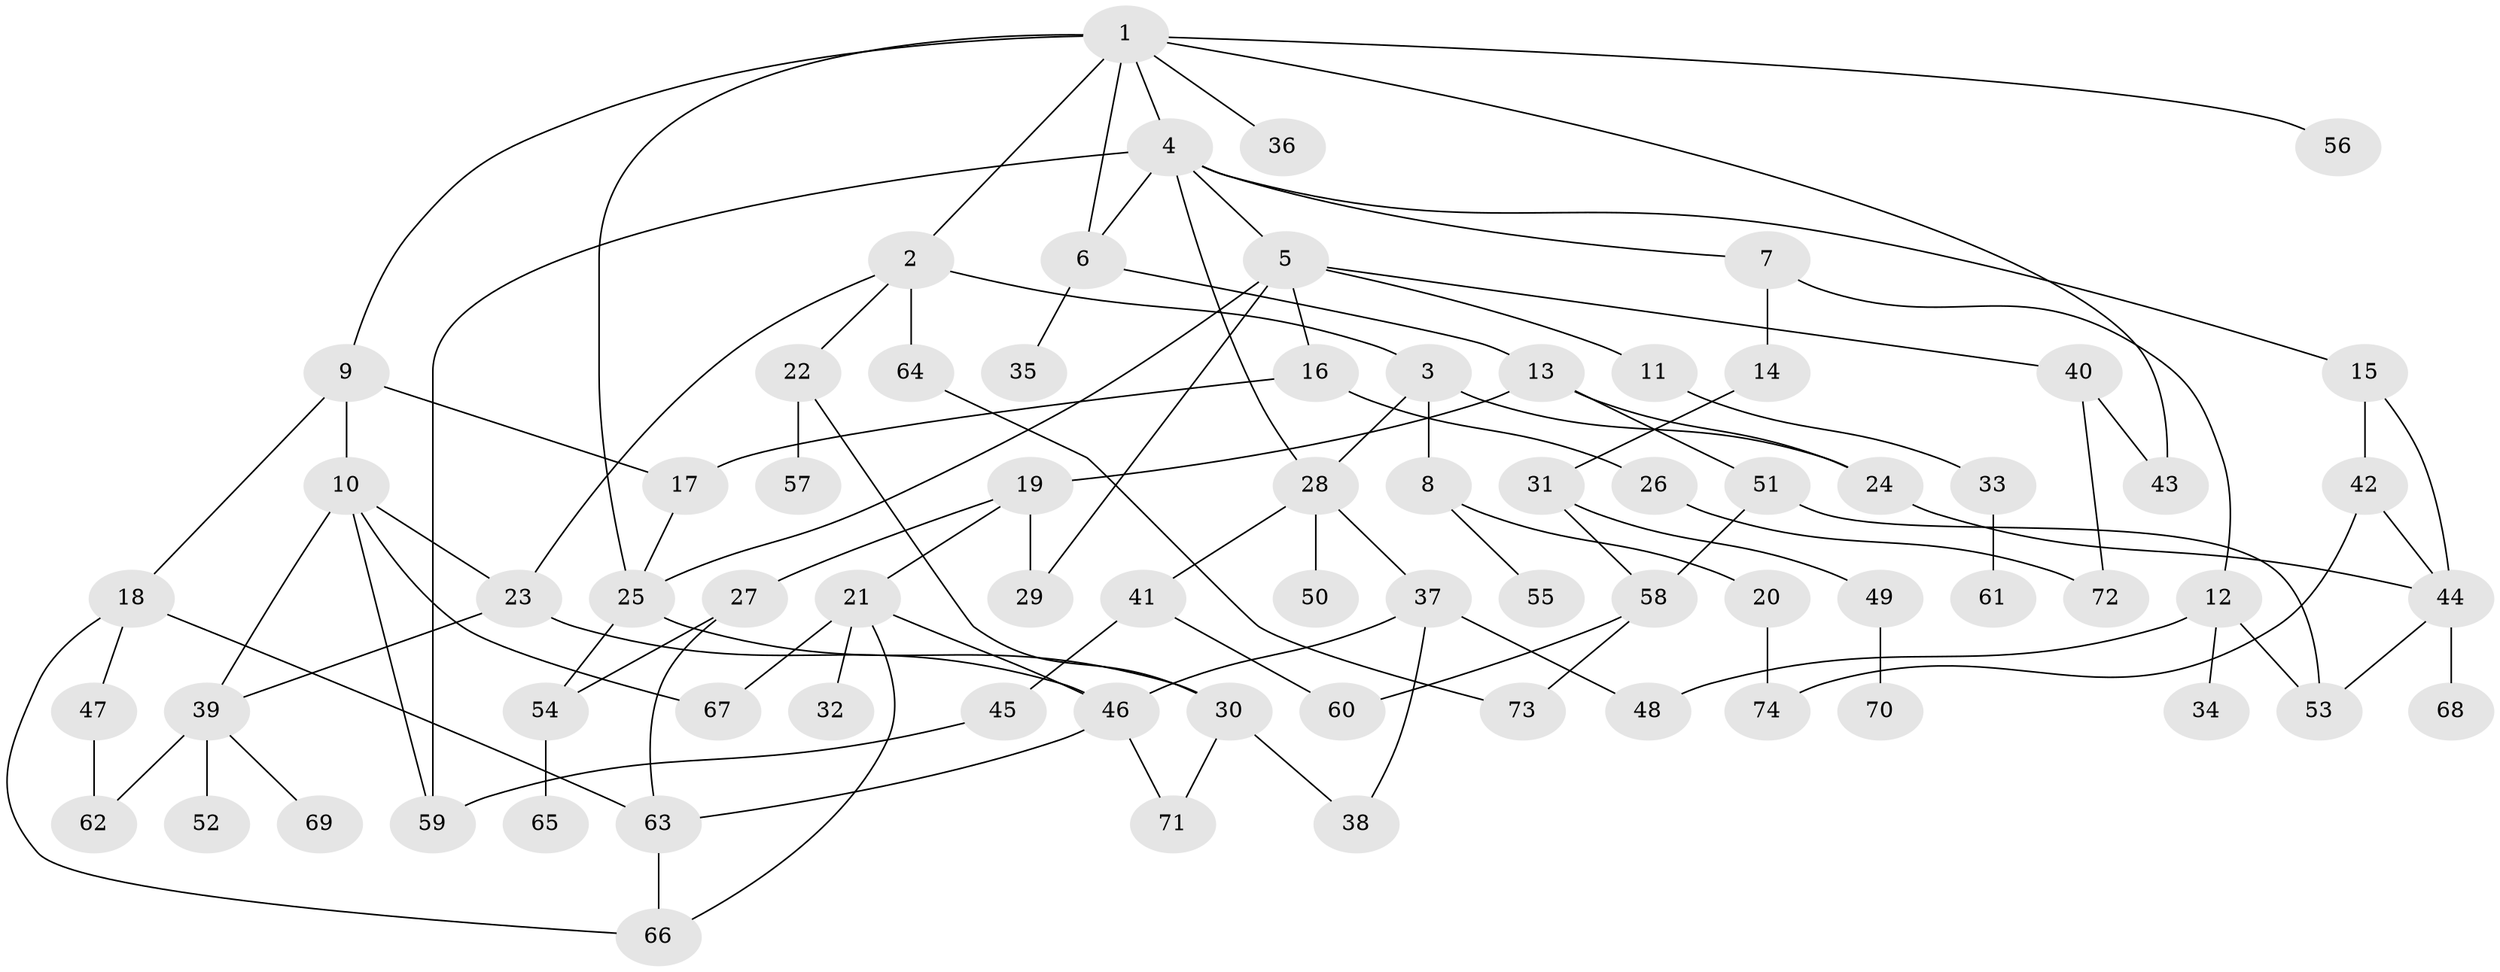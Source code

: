 // coarse degree distribution, {6: 0.05405405405405406, 5: 0.10810810810810811, 4: 0.21621621621621623, 9: 0.02702702702702703, 2: 0.1891891891891892, 3: 0.13513513513513514, 7: 0.05405405405405406, 1: 0.21621621621621623}
// Generated by graph-tools (version 1.1) at 2025/49/03/04/25 22:49:12]
// undirected, 74 vertices, 107 edges
graph export_dot {
  node [color=gray90,style=filled];
  1;
  2;
  3;
  4;
  5;
  6;
  7;
  8;
  9;
  10;
  11;
  12;
  13;
  14;
  15;
  16;
  17;
  18;
  19;
  20;
  21;
  22;
  23;
  24;
  25;
  26;
  27;
  28;
  29;
  30;
  31;
  32;
  33;
  34;
  35;
  36;
  37;
  38;
  39;
  40;
  41;
  42;
  43;
  44;
  45;
  46;
  47;
  48;
  49;
  50;
  51;
  52;
  53;
  54;
  55;
  56;
  57;
  58;
  59;
  60;
  61;
  62;
  63;
  64;
  65;
  66;
  67;
  68;
  69;
  70;
  71;
  72;
  73;
  74;
  1 -- 2;
  1 -- 4;
  1 -- 9;
  1 -- 36;
  1 -- 56;
  1 -- 43;
  1 -- 6;
  1 -- 25;
  2 -- 3;
  2 -- 22;
  2 -- 23;
  2 -- 64;
  3 -- 8;
  3 -- 24;
  3 -- 28;
  4 -- 5;
  4 -- 6;
  4 -- 7;
  4 -- 15;
  4 -- 28;
  4 -- 59;
  5 -- 11;
  5 -- 16;
  5 -- 29;
  5 -- 40;
  5 -- 25;
  6 -- 13;
  6 -- 35;
  7 -- 12;
  7 -- 14;
  8 -- 20;
  8 -- 55;
  9 -- 10;
  9 -- 18;
  9 -- 17;
  10 -- 59;
  10 -- 67;
  10 -- 23;
  10 -- 39;
  11 -- 33;
  12 -- 34;
  12 -- 48;
  12 -- 53;
  13 -- 19;
  13 -- 51;
  13 -- 24;
  14 -- 31;
  15 -- 42;
  15 -- 44;
  16 -- 17;
  16 -- 26;
  17 -- 25;
  18 -- 47;
  18 -- 63;
  18 -- 66;
  19 -- 21;
  19 -- 27;
  19 -- 29;
  20 -- 74;
  21 -- 32;
  21 -- 66;
  21 -- 67;
  21 -- 46;
  22 -- 30;
  22 -- 57;
  23 -- 39;
  23 -- 46;
  24 -- 44;
  25 -- 54;
  25 -- 30;
  26 -- 72;
  27 -- 54;
  27 -- 63;
  28 -- 37;
  28 -- 41;
  28 -- 50;
  30 -- 38;
  30 -- 71;
  31 -- 49;
  31 -- 58;
  33 -- 61;
  37 -- 46;
  37 -- 48;
  37 -- 38;
  39 -- 52;
  39 -- 62;
  39 -- 69;
  40 -- 43;
  40 -- 72;
  41 -- 45;
  41 -- 60;
  42 -- 44;
  42 -- 74;
  44 -- 53;
  44 -- 68;
  45 -- 59;
  46 -- 63;
  46 -- 71;
  47 -- 62;
  49 -- 70;
  51 -- 53;
  51 -- 58;
  54 -- 65;
  58 -- 60;
  58 -- 73;
  63 -- 66;
  64 -- 73;
}
